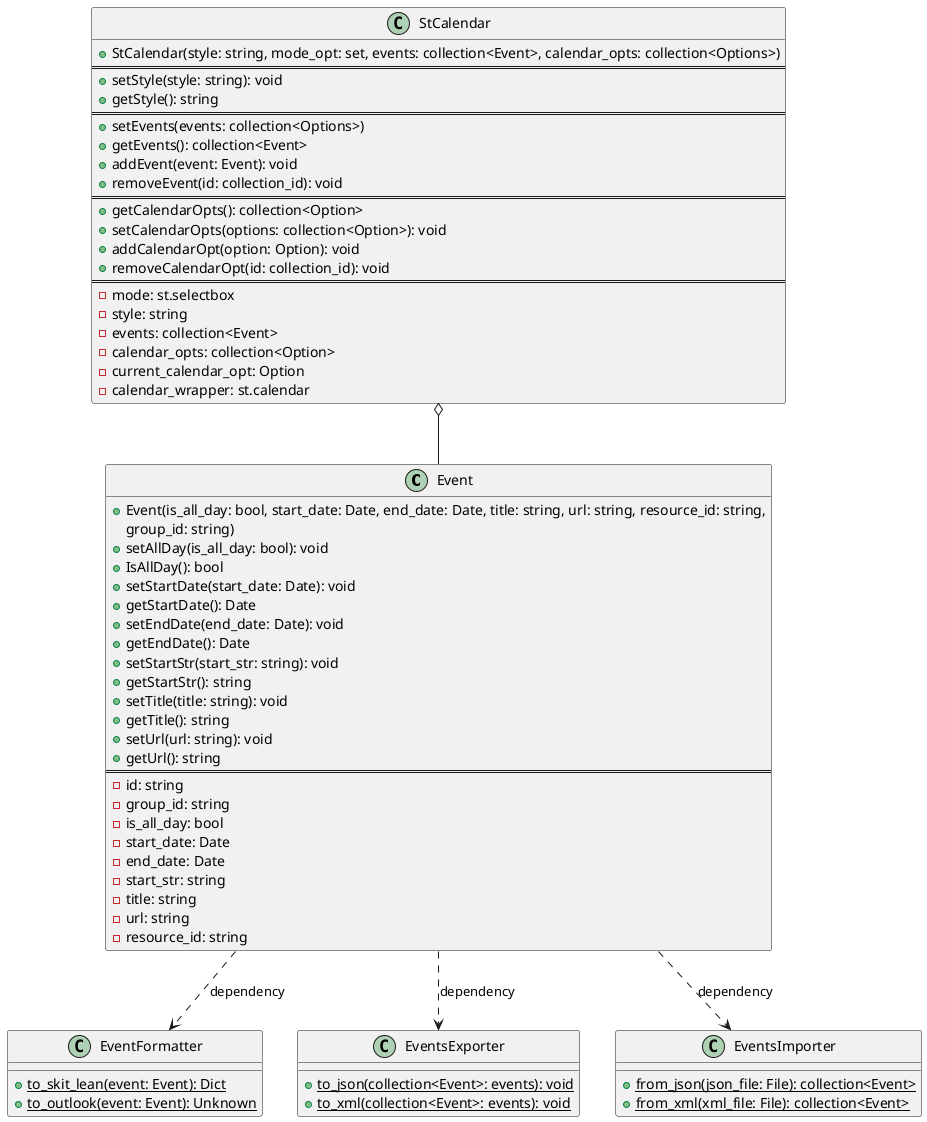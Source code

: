 @startuml
class Event{
    + Event(is_all_day: bool, start_date: Date, end_date: Date, title: string, url: string, resource_id: string,
        group_id: string)
    + setAllDay(is_all_day: bool): void
    + IsAllDay(): bool
    + setStartDate(start_date: Date): void
    + getStartDate(): Date
    + setEndDate(end_date: Date): void
    + getEndDate(): Date
    + setStartStr(start_str: string): void
    + getStartStr(): string
    + setTitle(title: string): void
    + getTitle(): string
    + setUrl(url: string): void
    + getUrl(): string
    ===
    - id: string
    - group_id: string
    - is_all_day: bool
    - start_date: Date
    - end_date: Date
    - start_str: string
    - title: string
    - url: string
    - resource_id: string
}


class EventFormatter{
    {static} + to_skit_lean(event: Event): Dict
    {static} + to_outlook(event: Event): Unknown
}

class EventsExporter{
    {static} + to_json(collection<Event>: events): void
    {static} + to_xml(collection<Event>: events): void
}

class EventsImporter{
    {static} + from_json(json_file: File): collection<Event>
    {static} + from_xml(xml_file: File): collection<Event>
}

class StCalendar{
    + StCalendar(style: string, mode_opt: set, events: collection<Event>, calendar_opts: collection<Options>)
    ===
    + setStyle(style: string): void
    + getStyle(): string
    ===
    + setEvents(events: collection<Options>)
    + getEvents(): collection<Event>
    + addEvent(event: Event): void
    + removeEvent(id: collection_id): void
    ===
    + getCalendarOpts(): collection<Option>
    + setCalendarOpts(options: collection<Option>): void
    + addCalendarOpt(option: Option): void
    + removeCalendarOpt(id: collection_id): void
    ===
    - mode: st.selectbox
    - style: string
    - events: collection<Event>
    - calendar_opts: collection<Option>
    - current_calendar_opt: Option
    - calendar_wrapper: st.calendar
}

StCalendar o-- Event
Event ..> EventFormatter : dependency
Event ..> EventsExporter : dependency
Event ..> EventsImporter : dependency
@enduml